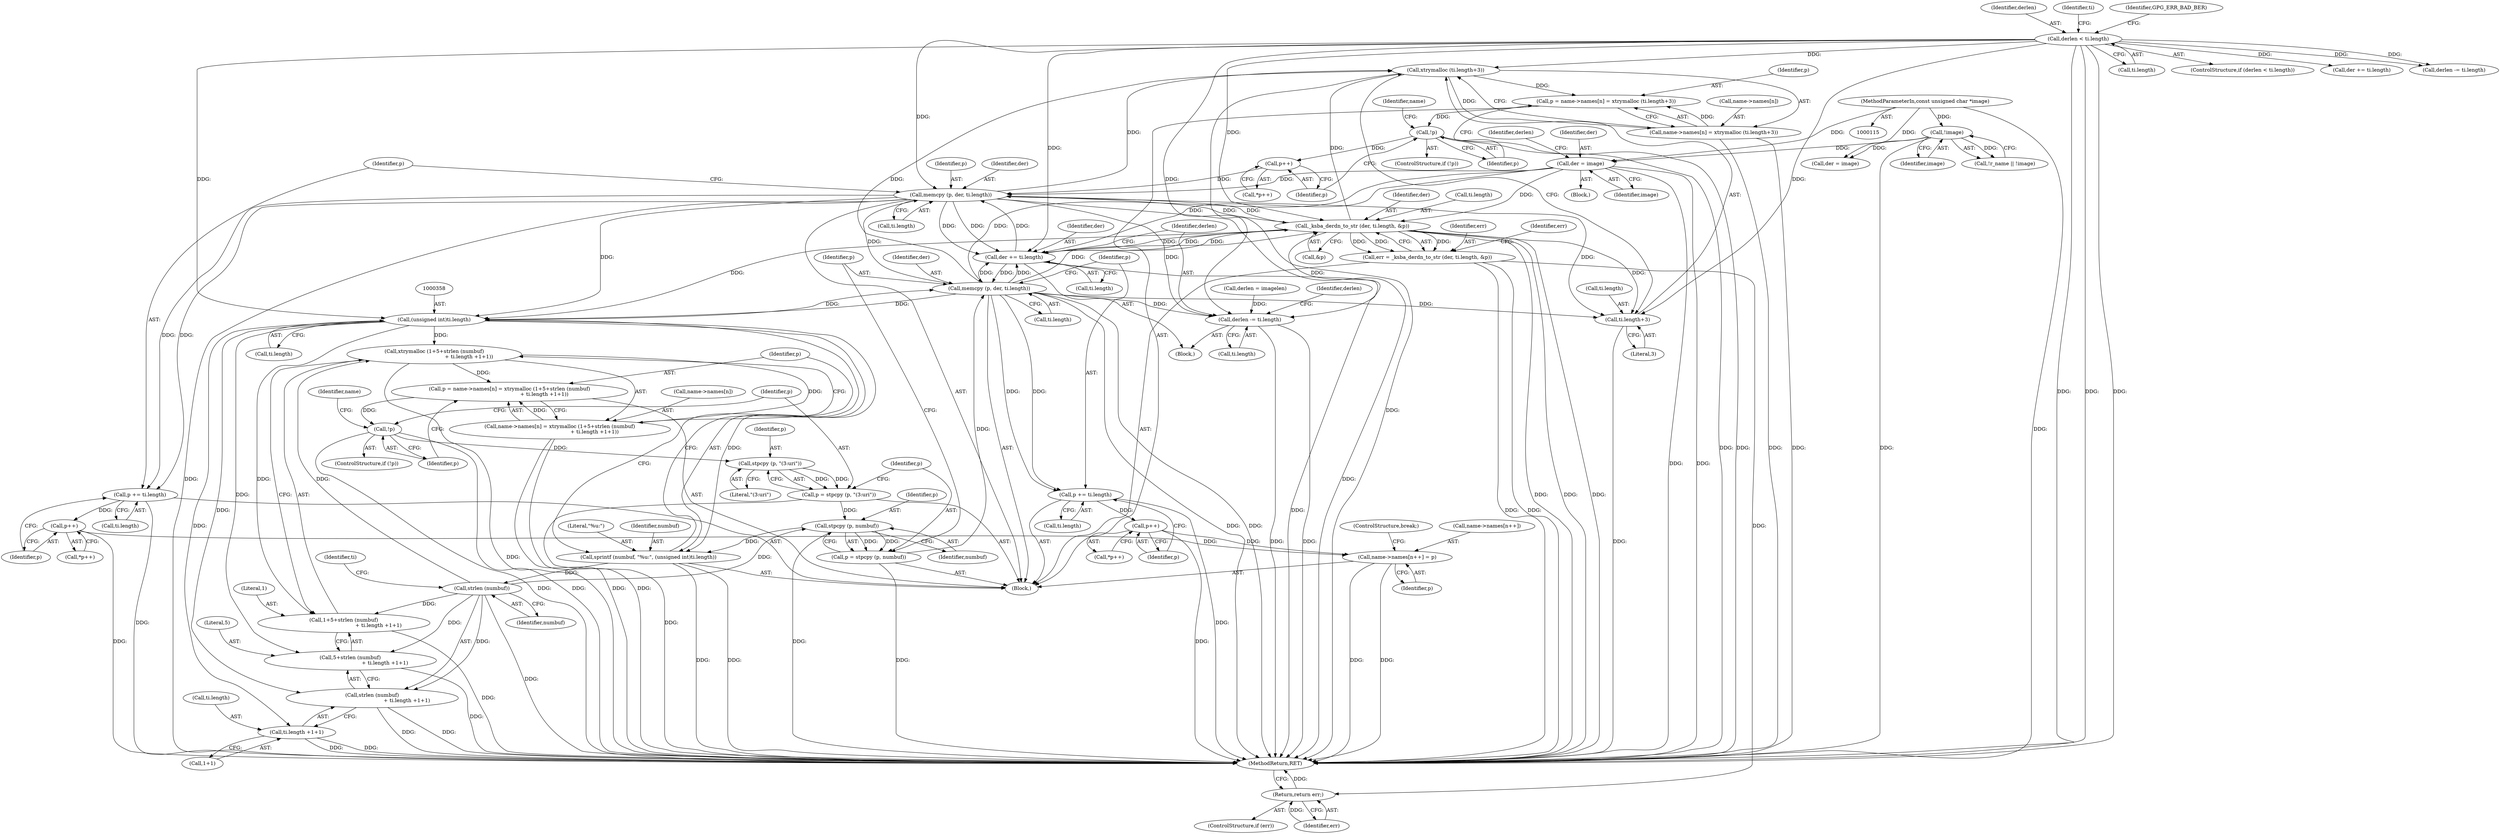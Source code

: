 digraph "0_gnupg_a7eed17a0b2a1c09ef986f3b4b323cd31cea2b64@API" {
"1000287" [label="(Call,xtrymalloc (ti.length+3))"];
"1000176" [label="(Call,derlen < ti.length)"];
"1000333" [label="(Call,_ksba_derdn_to_str (der, ti.length, &p))"];
"1000429" [label="(Call,der += ti.length)"];
"1000404" [label="(Call,memcpy (p, der, ti.length))"];
"1000399" [label="(Call,p = stpcpy (p, numbuf))"];
"1000401" [label="(Call,stpcpy (p, numbuf))"];
"1000394" [label="(Call,p = stpcpy (p, \"(3:uri\"))"];
"1000396" [label="(Call,stpcpy (p, \"(3:uri\"))"];
"1000386" [label="(Call,!p)"];
"1000362" [label="(Call,p = name->names[n] = xtrymalloc (1+5+strlen (numbuf)\n                                           + ti.length +1+1))"];
"1000364" [label="(Call,name->names[n] = xtrymalloc (1+5+strlen (numbuf)\n                                           + ti.length +1+1))"];
"1000370" [label="(Call,xtrymalloc (1+5+strlen (numbuf)\n                                           + ti.length +1+1))"];
"1000376" [label="(Call,strlen (numbuf))"];
"1000354" [label="(Call,sprintf (numbuf, \"%u:\", (unsigned int)ti.length))"];
"1000357" [label="(Call,(unsigned int)ti.length)"];
"1000307" [label="(Call,memcpy (p, der, ti.length))"];
"1000304" [label="(Call,p++)"];
"1000294" [label="(Call,!p)"];
"1000279" [label="(Call,p = name->names[n] = xtrymalloc (ti.length+3))"];
"1000281" [label="(Call,name->names[n] = xtrymalloc (ti.length+3))"];
"1000287" [label="(Call,xtrymalloc (ti.length+3))"];
"1000248" [label="(Call,der = image)"];
"1000117" [label="(MethodParameterIn,const unsigned char *image)"];
"1000131" [label="(Call,!image)"];
"1000288" [label="(Call,ti.length+3)"];
"1000313" [label="(Call,p += ti.length)"];
"1000320" [label="(Call,p++)"];
"1000344" [label="(Call,name->names[n++] = p)"];
"1000331" [label="(Call,err = _ksba_derdn_to_str (der, ti.length, &p))"];
"1000342" [label="(Return,return err;)"];
"1000410" [label="(Call,p += ti.length)"];
"1000417" [label="(Call,p++)"];
"1000434" [label="(Call,derlen -= ti.length)"];
"1000371" [label="(Call,1+5+strlen (numbuf)\n                                           + ti.length +1+1)"];
"1000373" [label="(Call,5+strlen (numbuf)\n                                           + ti.length +1+1)"];
"1000375" [label="(Call,strlen (numbuf)\n                                           + ti.length +1+1)"];
"1000378" [label="(Call,ti.length +1+1)"];
"1000345" [label="(Call,name->names[n++])"];
"1000431" [label="(Call,ti.length)"];
"1000340" [label="(ControlStructure,if (err))"];
"1000382" [label="(Call,1+1)"];
"1000430" [label="(Identifier,der)"];
"1000435" [label="(Identifier,derlen)"];
"1000281" [label="(Call,name->names[n] = xtrymalloc (ti.length+3))"];
"1000178" [label="(Call,ti.length)"];
"1000132" [label="(Identifier,image)"];
"1000251" [label="(Call,derlen = imagelen)"];
"1000248" [label="(Call,der = image)"];
"1000314" [label="(Identifier,p)"];
"1000351" [label="(Identifier,p)"];
"1000175" [label="(ControlStructure,if (derlen < ti.length))"];
"1000334" [label="(Identifier,der)"];
"1000131" [label="(Call,!image)"];
"1000176" [label="(Call,derlen < ti.length)"];
"1000378" [label="(Call,ti.length +1+1)"];
"1000407" [label="(Call,ti.length)"];
"1000417" [label="(Call,p++)"];
"1000280" [label="(Identifier,p)"];
"1000397" [label="(Identifier,p)"];
"1000436" [label="(Call,ti.length)"];
"1000355" [label="(Identifier,numbuf)"];
"1000403" [label="(Identifier,numbuf)"];
"1000321" [label="(Identifier,p)"];
"1000406" [label="(Identifier,der)"];
"1000377" [label="(Identifier,numbuf)"];
"1000320" [label="(Call,p++)"];
"1000387" [label="(Identifier,p)"];
"1000309" [label="(Identifier,der)"];
"1000331" [label="(Call,err = _ksba_derdn_to_str (der, ti.length, &p))"];
"1000362" [label="(Call,p = name->names[n] = xtrymalloc (1+5+strlen (numbuf)\n                                           + ti.length +1+1))"];
"1000279" [label="(Call,p = name->names[n] = xtrymalloc (ti.length+3))"];
"1000289" [label="(Call,ti.length)"];
"1000342" [label="(Return,return err;)"];
"1000313" [label="(Call,p += ti.length)"];
"1000434" [label="(Call,derlen -= ti.length)"];
"1000372" [label="(Literal,1)"];
"1000319" [label="(Call,*p++)"];
"1000177" [label="(Identifier,derlen)"];
"1000359" [label="(Call,ti.length)"];
"1000401" [label="(Call,stpcpy (p, numbuf))"];
"1000429" [label="(Call,der += ti.length)"];
"1000357" [label="(Call,(unsigned int)ti.length)"];
"1000375" [label="(Call,strlen (numbuf)\n                                           + ti.length +1+1)"];
"1000356" [label="(Literal,\"%u:\")"];
"1000304" [label="(Call,p++)"];
"1000370" [label="(Call,xtrymalloc (1+5+strlen (numbuf)\n                                           + ti.length +1+1))"];
"1000315" [label="(Call,ti.length)"];
"1000338" [label="(Call,&p)"];
"1000374" [label="(Literal,5)"];
"1000250" [label="(Identifier,image)"];
"1000396" [label="(Call,stpcpy (p, \"(3:uri\"))"];
"1000295" [label="(Identifier,p)"];
"1000332" [label="(Identifier,err)"];
"1000333" [label="(Call,_ksba_derdn_to_str (der, ti.length, &p))"];
"1000277" [label="(Block,)"];
"1000411" [label="(Identifier,p)"];
"1000343" [label="(Identifier,err)"];
"1000418" [label="(Identifier,p)"];
"1000294" [label="(Call,!p)"];
"1000282" [label="(Call,name->names[n])"];
"1000305" [label="(Identifier,p)"];
"1000363" [label="(Identifier,p)"];
"1000292" [label="(Literal,3)"];
"1000335" [label="(Call,ti.length)"];
"1000380" [label="(Identifier,ti)"];
"1000140" [label="(Call,der = image)"];
"1000365" [label="(Call,name->names[n])"];
"1000371" [label="(Call,1+5+strlen (numbuf)\n                                           + ti.length +1+1)"];
"1000308" [label="(Identifier,p)"];
"1000376" [label="(Call,strlen (numbuf))"];
"1000307" [label="(Call,memcpy (p, der, ti.length))"];
"1000197" [label="(Call,der += ti.length)"];
"1000249" [label="(Identifier,der)"];
"1000119" [label="(Block,)"];
"1000410" [label="(Call,p += ti.length)"];
"1000117" [label="(MethodParameterIn,const unsigned char *image)"];
"1000405" [label="(Identifier,p)"];
"1000398" [label="(Literal,\"(3:uri\")"];
"1000341" [label="(Identifier,err)"];
"1000186" [label="(Identifier,ti)"];
"1000293" [label="(ControlStructure,if (!p))"];
"1000128" [label="(Call,!r_name || !image)"];
"1000416" [label="(Call,*p++)"];
"1000258" [label="(Identifier,derlen)"];
"1000379" [label="(Call,ti.length)"];
"1000354" [label="(Call,sprintf (numbuf, \"%u:\", (unsigned int)ti.length))"];
"1000394" [label="(Call,p = stpcpy (p, \"(3:uri\"))"];
"1000288" [label="(Call,ti.length+3)"];
"1000183" [label="(Identifier,GPG_ERR_BAD_BER)"];
"1000373" [label="(Call,5+strlen (numbuf)\n                                           + ti.length +1+1)"];
"1000352" [label="(ControlStructure,break;)"];
"1000402" [label="(Identifier,p)"];
"1000399" [label="(Call,p = stpcpy (p, numbuf))"];
"1000310" [label="(Call,ti.length)"];
"1000298" [label="(Identifier,name)"];
"1000303" [label="(Call,*p++)"];
"1000202" [label="(Call,derlen -= ti.length)"];
"1000412" [label="(Call,ti.length)"];
"1000259" [label="(Block,)"];
"1000395" [label="(Identifier,p)"];
"1000404" [label="(Call,memcpy (p, der, ti.length))"];
"1000386" [label="(Call,!p)"];
"1000390" [label="(Identifier,name)"];
"1000344" [label="(Call,name->names[n++] = p)"];
"1000445" [label="(MethodReturn,RET)"];
"1000252" [label="(Identifier,derlen)"];
"1000385" [label="(ControlStructure,if (!p))"];
"1000287" [label="(Call,xtrymalloc (ti.length+3))"];
"1000400" [label="(Identifier,p)"];
"1000364" [label="(Call,name->names[n] = xtrymalloc (1+5+strlen (numbuf)\n                                           + ti.length +1+1))"];
"1000287" -> "1000281"  [label="AST: "];
"1000287" -> "1000288"  [label="CFG: "];
"1000288" -> "1000287"  [label="AST: "];
"1000281" -> "1000287"  [label="CFG: "];
"1000287" -> "1000445"  [label="DDG: "];
"1000287" -> "1000279"  [label="DDG: "];
"1000287" -> "1000281"  [label="DDG: "];
"1000176" -> "1000287"  [label="DDG: "];
"1000333" -> "1000287"  [label="DDG: "];
"1000404" -> "1000287"  [label="DDG: "];
"1000307" -> "1000287"  [label="DDG: "];
"1000176" -> "1000175"  [label="AST: "];
"1000176" -> "1000178"  [label="CFG: "];
"1000177" -> "1000176"  [label="AST: "];
"1000178" -> "1000176"  [label="AST: "];
"1000183" -> "1000176"  [label="CFG: "];
"1000186" -> "1000176"  [label="CFG: "];
"1000176" -> "1000445"  [label="DDG: "];
"1000176" -> "1000445"  [label="DDG: "];
"1000176" -> "1000445"  [label="DDG: "];
"1000176" -> "1000197"  [label="DDG: "];
"1000176" -> "1000202"  [label="DDG: "];
"1000176" -> "1000202"  [label="DDG: "];
"1000176" -> "1000288"  [label="DDG: "];
"1000176" -> "1000307"  [label="DDG: "];
"1000176" -> "1000333"  [label="DDG: "];
"1000176" -> "1000357"  [label="DDG: "];
"1000176" -> "1000429"  [label="DDG: "];
"1000176" -> "1000434"  [label="DDG: "];
"1000333" -> "1000331"  [label="AST: "];
"1000333" -> "1000338"  [label="CFG: "];
"1000334" -> "1000333"  [label="AST: "];
"1000335" -> "1000333"  [label="AST: "];
"1000338" -> "1000333"  [label="AST: "];
"1000331" -> "1000333"  [label="CFG: "];
"1000333" -> "1000445"  [label="DDG: "];
"1000333" -> "1000445"  [label="DDG: "];
"1000333" -> "1000445"  [label="DDG: "];
"1000333" -> "1000288"  [label="DDG: "];
"1000333" -> "1000307"  [label="DDG: "];
"1000333" -> "1000331"  [label="DDG: "];
"1000333" -> "1000331"  [label="DDG: "];
"1000333" -> "1000331"  [label="DDG: "];
"1000429" -> "1000333"  [label="DDG: "];
"1000248" -> "1000333"  [label="DDG: "];
"1000404" -> "1000333"  [label="DDG: "];
"1000307" -> "1000333"  [label="DDG: "];
"1000333" -> "1000357"  [label="DDG: "];
"1000333" -> "1000429"  [label="DDG: "];
"1000333" -> "1000429"  [label="DDG: "];
"1000333" -> "1000434"  [label="DDG: "];
"1000429" -> "1000259"  [label="AST: "];
"1000429" -> "1000431"  [label="CFG: "];
"1000430" -> "1000429"  [label="AST: "];
"1000431" -> "1000429"  [label="AST: "];
"1000435" -> "1000429"  [label="CFG: "];
"1000429" -> "1000445"  [label="DDG: "];
"1000429" -> "1000307"  [label="DDG: "];
"1000429" -> "1000404"  [label="DDG: "];
"1000404" -> "1000429"  [label="DDG: "];
"1000404" -> "1000429"  [label="DDG: "];
"1000307" -> "1000429"  [label="DDG: "];
"1000307" -> "1000429"  [label="DDG: "];
"1000248" -> "1000429"  [label="DDG: "];
"1000404" -> "1000277"  [label="AST: "];
"1000404" -> "1000407"  [label="CFG: "];
"1000405" -> "1000404"  [label="AST: "];
"1000406" -> "1000404"  [label="AST: "];
"1000407" -> "1000404"  [label="AST: "];
"1000411" -> "1000404"  [label="CFG: "];
"1000404" -> "1000445"  [label="DDG: "];
"1000404" -> "1000445"  [label="DDG: "];
"1000404" -> "1000288"  [label="DDG: "];
"1000404" -> "1000307"  [label="DDG: "];
"1000404" -> "1000357"  [label="DDG: "];
"1000399" -> "1000404"  [label="DDG: "];
"1000248" -> "1000404"  [label="DDG: "];
"1000357" -> "1000404"  [label="DDG: "];
"1000404" -> "1000410"  [label="DDG: "];
"1000404" -> "1000410"  [label="DDG: "];
"1000404" -> "1000434"  [label="DDG: "];
"1000399" -> "1000277"  [label="AST: "];
"1000399" -> "1000401"  [label="CFG: "];
"1000400" -> "1000399"  [label="AST: "];
"1000401" -> "1000399"  [label="AST: "];
"1000405" -> "1000399"  [label="CFG: "];
"1000399" -> "1000445"  [label="DDG: "];
"1000401" -> "1000399"  [label="DDG: "];
"1000401" -> "1000399"  [label="DDG: "];
"1000401" -> "1000403"  [label="CFG: "];
"1000402" -> "1000401"  [label="AST: "];
"1000403" -> "1000401"  [label="AST: "];
"1000401" -> "1000445"  [label="DDG: "];
"1000401" -> "1000354"  [label="DDG: "];
"1000394" -> "1000401"  [label="DDG: "];
"1000376" -> "1000401"  [label="DDG: "];
"1000394" -> "1000277"  [label="AST: "];
"1000394" -> "1000396"  [label="CFG: "];
"1000395" -> "1000394"  [label="AST: "];
"1000396" -> "1000394"  [label="AST: "];
"1000400" -> "1000394"  [label="CFG: "];
"1000394" -> "1000445"  [label="DDG: "];
"1000396" -> "1000394"  [label="DDG: "];
"1000396" -> "1000394"  [label="DDG: "];
"1000396" -> "1000398"  [label="CFG: "];
"1000397" -> "1000396"  [label="AST: "];
"1000398" -> "1000396"  [label="AST: "];
"1000386" -> "1000396"  [label="DDG: "];
"1000386" -> "1000385"  [label="AST: "];
"1000386" -> "1000387"  [label="CFG: "];
"1000387" -> "1000386"  [label="AST: "];
"1000390" -> "1000386"  [label="CFG: "];
"1000395" -> "1000386"  [label="CFG: "];
"1000386" -> "1000445"  [label="DDG: "];
"1000386" -> "1000445"  [label="DDG: "];
"1000362" -> "1000386"  [label="DDG: "];
"1000362" -> "1000277"  [label="AST: "];
"1000362" -> "1000364"  [label="CFG: "];
"1000363" -> "1000362"  [label="AST: "];
"1000364" -> "1000362"  [label="AST: "];
"1000387" -> "1000362"  [label="CFG: "];
"1000364" -> "1000362"  [label="DDG: "];
"1000370" -> "1000362"  [label="DDG: "];
"1000364" -> "1000370"  [label="CFG: "];
"1000365" -> "1000364"  [label="AST: "];
"1000370" -> "1000364"  [label="AST: "];
"1000364" -> "1000445"  [label="DDG: "];
"1000364" -> "1000445"  [label="DDG: "];
"1000370" -> "1000364"  [label="DDG: "];
"1000370" -> "1000371"  [label="CFG: "];
"1000371" -> "1000370"  [label="AST: "];
"1000370" -> "1000445"  [label="DDG: "];
"1000376" -> "1000370"  [label="DDG: "];
"1000357" -> "1000370"  [label="DDG: "];
"1000376" -> "1000375"  [label="AST: "];
"1000376" -> "1000377"  [label="CFG: "];
"1000377" -> "1000376"  [label="AST: "];
"1000380" -> "1000376"  [label="CFG: "];
"1000376" -> "1000445"  [label="DDG: "];
"1000376" -> "1000371"  [label="DDG: "];
"1000376" -> "1000373"  [label="DDG: "];
"1000376" -> "1000375"  [label="DDG: "];
"1000354" -> "1000376"  [label="DDG: "];
"1000354" -> "1000277"  [label="AST: "];
"1000354" -> "1000357"  [label="CFG: "];
"1000355" -> "1000354"  [label="AST: "];
"1000356" -> "1000354"  [label="AST: "];
"1000357" -> "1000354"  [label="AST: "];
"1000363" -> "1000354"  [label="CFG: "];
"1000354" -> "1000445"  [label="DDG: "];
"1000354" -> "1000445"  [label="DDG: "];
"1000357" -> "1000354"  [label="DDG: "];
"1000357" -> "1000359"  [label="CFG: "];
"1000358" -> "1000357"  [label="AST: "];
"1000359" -> "1000357"  [label="AST: "];
"1000307" -> "1000357"  [label="DDG: "];
"1000357" -> "1000371"  [label="DDG: "];
"1000357" -> "1000373"  [label="DDG: "];
"1000357" -> "1000375"  [label="DDG: "];
"1000357" -> "1000378"  [label="DDG: "];
"1000307" -> "1000277"  [label="AST: "];
"1000307" -> "1000310"  [label="CFG: "];
"1000308" -> "1000307"  [label="AST: "];
"1000309" -> "1000307"  [label="AST: "];
"1000310" -> "1000307"  [label="AST: "];
"1000314" -> "1000307"  [label="CFG: "];
"1000307" -> "1000445"  [label="DDG: "];
"1000307" -> "1000445"  [label="DDG: "];
"1000307" -> "1000288"  [label="DDG: "];
"1000304" -> "1000307"  [label="DDG: "];
"1000248" -> "1000307"  [label="DDG: "];
"1000307" -> "1000313"  [label="DDG: "];
"1000307" -> "1000313"  [label="DDG: "];
"1000307" -> "1000434"  [label="DDG: "];
"1000304" -> "1000303"  [label="AST: "];
"1000304" -> "1000305"  [label="CFG: "];
"1000305" -> "1000304"  [label="AST: "];
"1000303" -> "1000304"  [label="CFG: "];
"1000294" -> "1000304"  [label="DDG: "];
"1000294" -> "1000293"  [label="AST: "];
"1000294" -> "1000295"  [label="CFG: "];
"1000295" -> "1000294"  [label="AST: "];
"1000298" -> "1000294"  [label="CFG: "];
"1000305" -> "1000294"  [label="CFG: "];
"1000294" -> "1000445"  [label="DDG: "];
"1000294" -> "1000445"  [label="DDG: "];
"1000279" -> "1000294"  [label="DDG: "];
"1000279" -> "1000277"  [label="AST: "];
"1000279" -> "1000281"  [label="CFG: "];
"1000280" -> "1000279"  [label="AST: "];
"1000281" -> "1000279"  [label="AST: "];
"1000295" -> "1000279"  [label="CFG: "];
"1000281" -> "1000279"  [label="DDG: "];
"1000282" -> "1000281"  [label="AST: "];
"1000281" -> "1000445"  [label="DDG: "];
"1000281" -> "1000445"  [label="DDG: "];
"1000248" -> "1000119"  [label="AST: "];
"1000248" -> "1000250"  [label="CFG: "];
"1000249" -> "1000248"  [label="AST: "];
"1000250" -> "1000248"  [label="AST: "];
"1000252" -> "1000248"  [label="CFG: "];
"1000248" -> "1000445"  [label="DDG: "];
"1000248" -> "1000445"  [label="DDG: "];
"1000117" -> "1000248"  [label="DDG: "];
"1000131" -> "1000248"  [label="DDG: "];
"1000117" -> "1000115"  [label="AST: "];
"1000117" -> "1000445"  [label="DDG: "];
"1000117" -> "1000131"  [label="DDG: "];
"1000117" -> "1000140"  [label="DDG: "];
"1000131" -> "1000128"  [label="AST: "];
"1000131" -> "1000132"  [label="CFG: "];
"1000132" -> "1000131"  [label="AST: "];
"1000128" -> "1000131"  [label="CFG: "];
"1000131" -> "1000445"  [label="DDG: "];
"1000131" -> "1000128"  [label="DDG: "];
"1000131" -> "1000140"  [label="DDG: "];
"1000288" -> "1000292"  [label="CFG: "];
"1000289" -> "1000288"  [label="AST: "];
"1000292" -> "1000288"  [label="AST: "];
"1000288" -> "1000445"  [label="DDG: "];
"1000313" -> "1000277"  [label="AST: "];
"1000313" -> "1000315"  [label="CFG: "];
"1000314" -> "1000313"  [label="AST: "];
"1000315" -> "1000313"  [label="AST: "];
"1000321" -> "1000313"  [label="CFG: "];
"1000313" -> "1000445"  [label="DDG: "];
"1000313" -> "1000320"  [label="DDG: "];
"1000320" -> "1000319"  [label="AST: "];
"1000320" -> "1000321"  [label="CFG: "];
"1000321" -> "1000320"  [label="AST: "];
"1000319" -> "1000320"  [label="CFG: "];
"1000320" -> "1000445"  [label="DDG: "];
"1000320" -> "1000344"  [label="DDG: "];
"1000344" -> "1000277"  [label="AST: "];
"1000344" -> "1000351"  [label="CFG: "];
"1000345" -> "1000344"  [label="AST: "];
"1000351" -> "1000344"  [label="AST: "];
"1000352" -> "1000344"  [label="CFG: "];
"1000344" -> "1000445"  [label="DDG: "];
"1000344" -> "1000445"  [label="DDG: "];
"1000417" -> "1000344"  [label="DDG: "];
"1000331" -> "1000277"  [label="AST: "];
"1000332" -> "1000331"  [label="AST: "];
"1000341" -> "1000331"  [label="CFG: "];
"1000331" -> "1000445"  [label="DDG: "];
"1000331" -> "1000445"  [label="DDG: "];
"1000331" -> "1000342"  [label="DDG: "];
"1000342" -> "1000340"  [label="AST: "];
"1000342" -> "1000343"  [label="CFG: "];
"1000343" -> "1000342"  [label="AST: "];
"1000445" -> "1000342"  [label="CFG: "];
"1000342" -> "1000445"  [label="DDG: "];
"1000343" -> "1000342"  [label="DDG: "];
"1000410" -> "1000277"  [label="AST: "];
"1000410" -> "1000412"  [label="CFG: "];
"1000411" -> "1000410"  [label="AST: "];
"1000412" -> "1000410"  [label="AST: "];
"1000418" -> "1000410"  [label="CFG: "];
"1000410" -> "1000445"  [label="DDG: "];
"1000410" -> "1000417"  [label="DDG: "];
"1000417" -> "1000416"  [label="AST: "];
"1000417" -> "1000418"  [label="CFG: "];
"1000418" -> "1000417"  [label="AST: "];
"1000416" -> "1000417"  [label="CFG: "];
"1000417" -> "1000445"  [label="DDG: "];
"1000434" -> "1000259"  [label="AST: "];
"1000434" -> "1000436"  [label="CFG: "];
"1000435" -> "1000434"  [label="AST: "];
"1000436" -> "1000434"  [label="AST: "];
"1000258" -> "1000434"  [label="CFG: "];
"1000434" -> "1000445"  [label="DDG: "];
"1000434" -> "1000445"  [label="DDG: "];
"1000251" -> "1000434"  [label="DDG: "];
"1000371" -> "1000373"  [label="CFG: "];
"1000372" -> "1000371"  [label="AST: "];
"1000373" -> "1000371"  [label="AST: "];
"1000371" -> "1000445"  [label="DDG: "];
"1000373" -> "1000375"  [label="CFG: "];
"1000374" -> "1000373"  [label="AST: "];
"1000375" -> "1000373"  [label="AST: "];
"1000373" -> "1000445"  [label="DDG: "];
"1000375" -> "1000378"  [label="CFG: "];
"1000378" -> "1000375"  [label="AST: "];
"1000375" -> "1000445"  [label="DDG: "];
"1000375" -> "1000445"  [label="DDG: "];
"1000378" -> "1000382"  [label="CFG: "];
"1000379" -> "1000378"  [label="AST: "];
"1000382" -> "1000378"  [label="AST: "];
"1000378" -> "1000445"  [label="DDG: "];
"1000378" -> "1000445"  [label="DDG: "];
}
